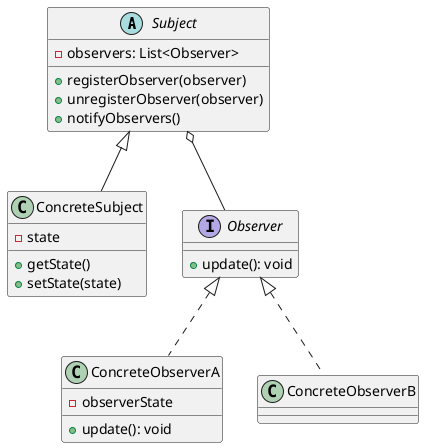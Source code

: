 @startuml

abstract Subject {
    - observers: List<Observer>
    + registerObserver(observer)
    + unregisterObserver(observer)
    + notifyObservers()
}
class ConcreteSubject extends Subject {
    - state
    + getState()
    + setState(state)
}

interface Observer {
    + update(): void
}
class ConcreteObserverA implements Observer {
    - observerState
    + update(): void
}
class ConcreteObserverB implements Observer {
}

Subject o-- Observer
'ConcreteObserverA --> ConcreteSubject

@enduml